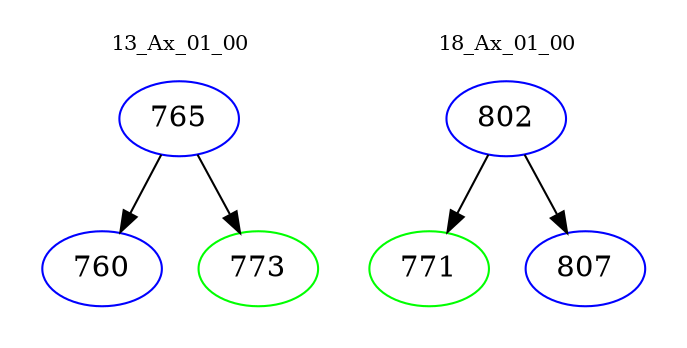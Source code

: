 digraph{
subgraph cluster_0 {
color = white
label = "13_Ax_01_00";
fontsize=10;
T0_765 [label="765", color="blue"]
T0_765 -> T0_760 [color="black"]
T0_760 [label="760", color="blue"]
T0_765 -> T0_773 [color="black"]
T0_773 [label="773", color="green"]
}
subgraph cluster_1 {
color = white
label = "18_Ax_01_00";
fontsize=10;
T1_802 [label="802", color="blue"]
T1_802 -> T1_771 [color="black"]
T1_771 [label="771", color="green"]
T1_802 -> T1_807 [color="black"]
T1_807 [label="807", color="blue"]
}
}
